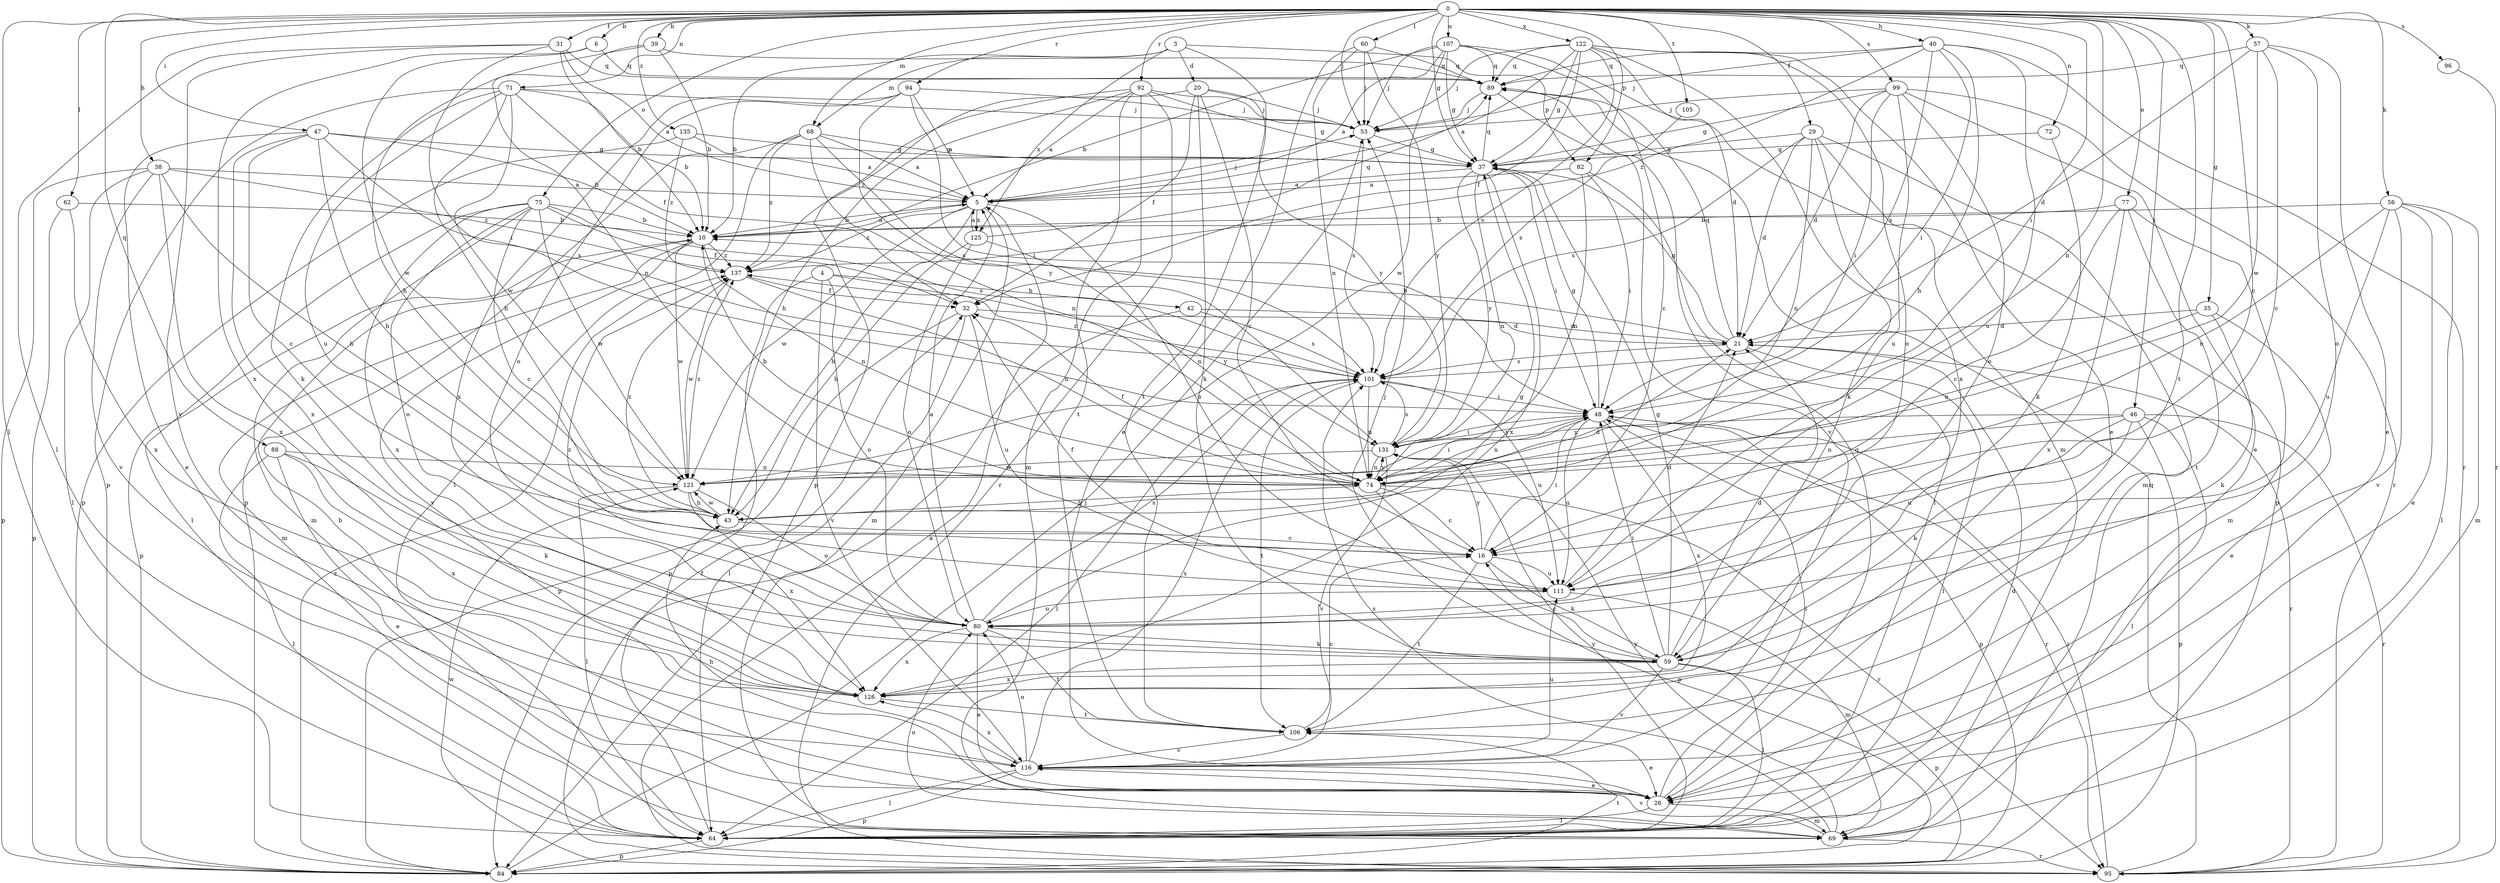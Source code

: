 strict digraph  {
0;
3;
4;
5;
6;
10;
16;
20;
21;
26;
29;
31;
32;
35;
37;
38;
39;
40;
42;
43;
46;
47;
48;
53;
56;
57;
59;
60;
62;
64;
68;
69;
71;
72;
74;
75;
77;
80;
82;
84;
88;
89;
92;
94;
95;
96;
99;
101;
105;
106;
107;
111;
116;
121;
122;
125;
126;
131;
135;
137;
0 -> 6  [label=b];
0 -> 16  [label=c];
0 -> 29  [label=f];
0 -> 31  [label=f];
0 -> 35  [label=g];
0 -> 37  [label=g];
0 -> 38  [label=h];
0 -> 39  [label=h];
0 -> 40  [label=h];
0 -> 46  [label=i];
0 -> 47  [label=i];
0 -> 48  [label=i];
0 -> 53  [label=j];
0 -> 56  [label=k];
0 -> 57  [label=k];
0 -> 60  [label=l];
0 -> 62  [label=l];
0 -> 64  [label=l];
0 -> 68  [label=m];
0 -> 71  [label=n];
0 -> 72  [label=n];
0 -> 74  [label=n];
0 -> 75  [label=o];
0 -> 77  [label=o];
0 -> 82  [label=p];
0 -> 88  [label=q];
0 -> 92  [label=r];
0 -> 94  [label=r];
0 -> 96  [label=s];
0 -> 99  [label=s];
0 -> 105  [label=t];
0 -> 106  [label=t];
0 -> 107  [label=u];
0 -> 122  [label=x];
0 -> 135  [label=z];
3 -> 10  [label=b];
3 -> 20  [label=d];
3 -> 68  [label=m];
3 -> 82  [label=p];
3 -> 106  [label=t];
3 -> 125  [label=x];
4 -> 42  [label=h];
4 -> 80  [label=o];
4 -> 84  [label=p];
4 -> 116  [label=v];
4 -> 131  [label=y];
5 -> 10  [label=b];
5 -> 43  [label=h];
5 -> 53  [label=j];
5 -> 69  [label=m];
5 -> 111  [label=u];
5 -> 121  [label=w];
5 -> 125  [label=x];
5 -> 137  [label=z];
6 -> 89  [label=q];
6 -> 121  [label=w];
6 -> 126  [label=x];
10 -> 5  [label=a];
10 -> 69  [label=m];
10 -> 74  [label=n];
10 -> 84  [label=p];
10 -> 116  [label=v];
10 -> 121  [label=w];
10 -> 137  [label=z];
16 -> 48  [label=i];
16 -> 59  [label=k];
16 -> 106  [label=t];
16 -> 111  [label=u];
16 -> 131  [label=y];
20 -> 16  [label=c];
20 -> 32  [label=f];
20 -> 53  [label=j];
20 -> 59  [label=k];
20 -> 131  [label=y];
20 -> 137  [label=z];
21 -> 10  [label=b];
21 -> 37  [label=g];
21 -> 64  [label=l];
21 -> 89  [label=q];
21 -> 95  [label=r];
21 -> 101  [label=s];
26 -> 10  [label=b];
26 -> 43  [label=h];
26 -> 48  [label=i];
26 -> 64  [label=l];
26 -> 69  [label=m];
26 -> 89  [label=q];
29 -> 21  [label=d];
29 -> 37  [label=g];
29 -> 59  [label=k];
29 -> 69  [label=m];
29 -> 74  [label=n];
29 -> 84  [label=p];
29 -> 101  [label=s];
31 -> 5  [label=a];
31 -> 10  [label=b];
31 -> 48  [label=i];
31 -> 64  [label=l];
31 -> 89  [label=q];
31 -> 116  [label=v];
32 -> 21  [label=d];
32 -> 64  [label=l];
32 -> 84  [label=p];
32 -> 111  [label=u];
35 -> 21  [label=d];
35 -> 26  [label=e];
35 -> 59  [label=k];
35 -> 74  [label=n];
37 -> 5  [label=a];
37 -> 48  [label=i];
37 -> 74  [label=n];
37 -> 89  [label=q];
37 -> 126  [label=x];
37 -> 131  [label=y];
38 -> 5  [label=a];
38 -> 43  [label=h];
38 -> 64  [label=l];
38 -> 84  [label=p];
38 -> 116  [label=v];
38 -> 126  [label=x];
38 -> 137  [label=z];
39 -> 10  [label=b];
39 -> 43  [label=h];
39 -> 74  [label=n];
39 -> 89  [label=q];
40 -> 43  [label=h];
40 -> 48  [label=i];
40 -> 53  [label=j];
40 -> 89  [label=q];
40 -> 95  [label=r];
40 -> 101  [label=s];
40 -> 111  [label=u];
40 -> 137  [label=z];
42 -> 21  [label=d];
42 -> 95  [label=r];
42 -> 101  [label=s];
43 -> 16  [label=c];
43 -> 21  [label=d];
43 -> 121  [label=w];
43 -> 137  [label=z];
46 -> 59  [label=k];
46 -> 64  [label=l];
46 -> 74  [label=n];
46 -> 84  [label=p];
46 -> 95  [label=r];
46 -> 111  [label=u];
46 -> 131  [label=y];
47 -> 10  [label=b];
47 -> 16  [label=c];
47 -> 26  [label=e];
47 -> 37  [label=g];
47 -> 43  [label=h];
47 -> 101  [label=s];
47 -> 126  [label=x];
48 -> 37  [label=g];
48 -> 74  [label=n];
48 -> 84  [label=p];
48 -> 95  [label=r];
48 -> 111  [label=u];
48 -> 126  [label=x];
48 -> 131  [label=y];
53 -> 37  [label=g];
53 -> 101  [label=s];
56 -> 10  [label=b];
56 -> 26  [label=e];
56 -> 64  [label=l];
56 -> 69  [label=m];
56 -> 74  [label=n];
56 -> 111  [label=u];
56 -> 116  [label=v];
57 -> 16  [label=c];
57 -> 21  [label=d];
57 -> 26  [label=e];
57 -> 80  [label=o];
57 -> 89  [label=q];
57 -> 121  [label=w];
59 -> 16  [label=c];
59 -> 21  [label=d];
59 -> 37  [label=g];
59 -> 48  [label=i];
59 -> 53  [label=j];
59 -> 64  [label=l];
59 -> 84  [label=p];
59 -> 116  [label=v];
59 -> 126  [label=x];
60 -> 26  [label=e];
60 -> 53  [label=j];
60 -> 74  [label=n];
60 -> 89  [label=q];
60 -> 131  [label=y];
62 -> 10  [label=b];
62 -> 84  [label=p];
62 -> 126  [label=x];
64 -> 21  [label=d];
64 -> 32  [label=f];
64 -> 84  [label=p];
64 -> 131  [label=y];
68 -> 5  [label=a];
68 -> 37  [label=g];
68 -> 64  [label=l];
68 -> 74  [label=n];
68 -> 84  [label=p];
68 -> 101  [label=s];
68 -> 137  [label=z];
69 -> 80  [label=o];
69 -> 95  [label=r];
69 -> 101  [label=s];
69 -> 116  [label=v];
69 -> 131  [label=y];
71 -> 10  [label=b];
71 -> 32  [label=f];
71 -> 43  [label=h];
71 -> 53  [label=j];
71 -> 59  [label=k];
71 -> 84  [label=p];
71 -> 111  [label=u];
71 -> 121  [label=w];
72 -> 37  [label=g];
72 -> 59  [label=k];
74 -> 10  [label=b];
74 -> 16  [label=c];
74 -> 32  [label=f];
74 -> 43  [label=h];
74 -> 84  [label=p];
74 -> 95  [label=r];
74 -> 131  [label=y];
75 -> 10  [label=b];
75 -> 16  [label=c];
75 -> 32  [label=f];
75 -> 64  [label=l];
75 -> 69  [label=m];
75 -> 80  [label=o];
75 -> 101  [label=s];
75 -> 121  [label=w];
75 -> 126  [label=x];
77 -> 10  [label=b];
77 -> 16  [label=c];
77 -> 69  [label=m];
77 -> 106  [label=t];
77 -> 126  [label=x];
80 -> 5  [label=a];
80 -> 26  [label=e];
80 -> 37  [label=g];
80 -> 59  [label=k];
80 -> 101  [label=s];
80 -> 106  [label=t];
80 -> 126  [label=x];
80 -> 137  [label=z];
82 -> 5  [label=a];
82 -> 48  [label=i];
82 -> 64  [label=l];
82 -> 74  [label=n];
84 -> 53  [label=j];
84 -> 106  [label=t];
84 -> 137  [label=z];
88 -> 26  [label=e];
88 -> 59  [label=k];
88 -> 64  [label=l];
88 -> 74  [label=n];
88 -> 126  [label=x];
89 -> 53  [label=j];
89 -> 116  [label=v];
92 -> 5  [label=a];
92 -> 37  [label=g];
92 -> 43  [label=h];
92 -> 53  [label=j];
92 -> 69  [label=m];
92 -> 84  [label=p];
92 -> 95  [label=r];
92 -> 106  [label=t];
94 -> 5  [label=a];
94 -> 48  [label=i];
94 -> 53  [label=j];
94 -> 80  [label=o];
94 -> 126  [label=x];
94 -> 131  [label=y];
95 -> 5  [label=a];
95 -> 48  [label=i];
95 -> 89  [label=q];
95 -> 121  [label=w];
96 -> 95  [label=r];
99 -> 21  [label=d];
99 -> 26  [label=e];
99 -> 37  [label=g];
99 -> 48  [label=i];
99 -> 53  [label=j];
99 -> 80  [label=o];
99 -> 95  [label=r];
99 -> 111  [label=u];
101 -> 48  [label=i];
101 -> 64  [label=l];
101 -> 74  [label=n];
101 -> 106  [label=t];
101 -> 111  [label=u];
101 -> 137  [label=z];
105 -> 101  [label=s];
106 -> 16  [label=c];
106 -> 26  [label=e];
106 -> 116  [label=v];
107 -> 5  [label=a];
107 -> 10  [label=b];
107 -> 16  [label=c];
107 -> 37  [label=g];
107 -> 53  [label=j];
107 -> 69  [label=m];
107 -> 89  [label=q];
107 -> 121  [label=w];
111 -> 21  [label=d];
111 -> 32  [label=f];
111 -> 69  [label=m];
111 -> 80  [label=o];
116 -> 26  [label=e];
116 -> 64  [label=l];
116 -> 80  [label=o];
116 -> 84  [label=p];
116 -> 101  [label=s];
116 -> 111  [label=u];
116 -> 126  [label=x];
121 -> 43  [label=h];
121 -> 48  [label=i];
121 -> 64  [label=l];
121 -> 80  [label=o];
121 -> 126  [label=x];
121 -> 137  [label=z];
122 -> 5  [label=a];
122 -> 21  [label=d];
122 -> 26  [label=e];
122 -> 32  [label=f];
122 -> 37  [label=g];
122 -> 53  [label=j];
122 -> 80  [label=o];
122 -> 89  [label=q];
122 -> 101  [label=s];
122 -> 126  [label=x];
125 -> 5  [label=a];
125 -> 43  [label=h];
125 -> 74  [label=n];
125 -> 80  [label=o];
125 -> 89  [label=q];
126 -> 106  [label=t];
131 -> 48  [label=i];
131 -> 74  [label=n];
131 -> 101  [label=s];
131 -> 116  [label=v];
131 -> 121  [label=w];
135 -> 5  [label=a];
135 -> 37  [label=g];
135 -> 84  [label=p];
135 -> 137  [label=z];
137 -> 32  [label=f];
137 -> 74  [label=n];
137 -> 121  [label=w];
}
